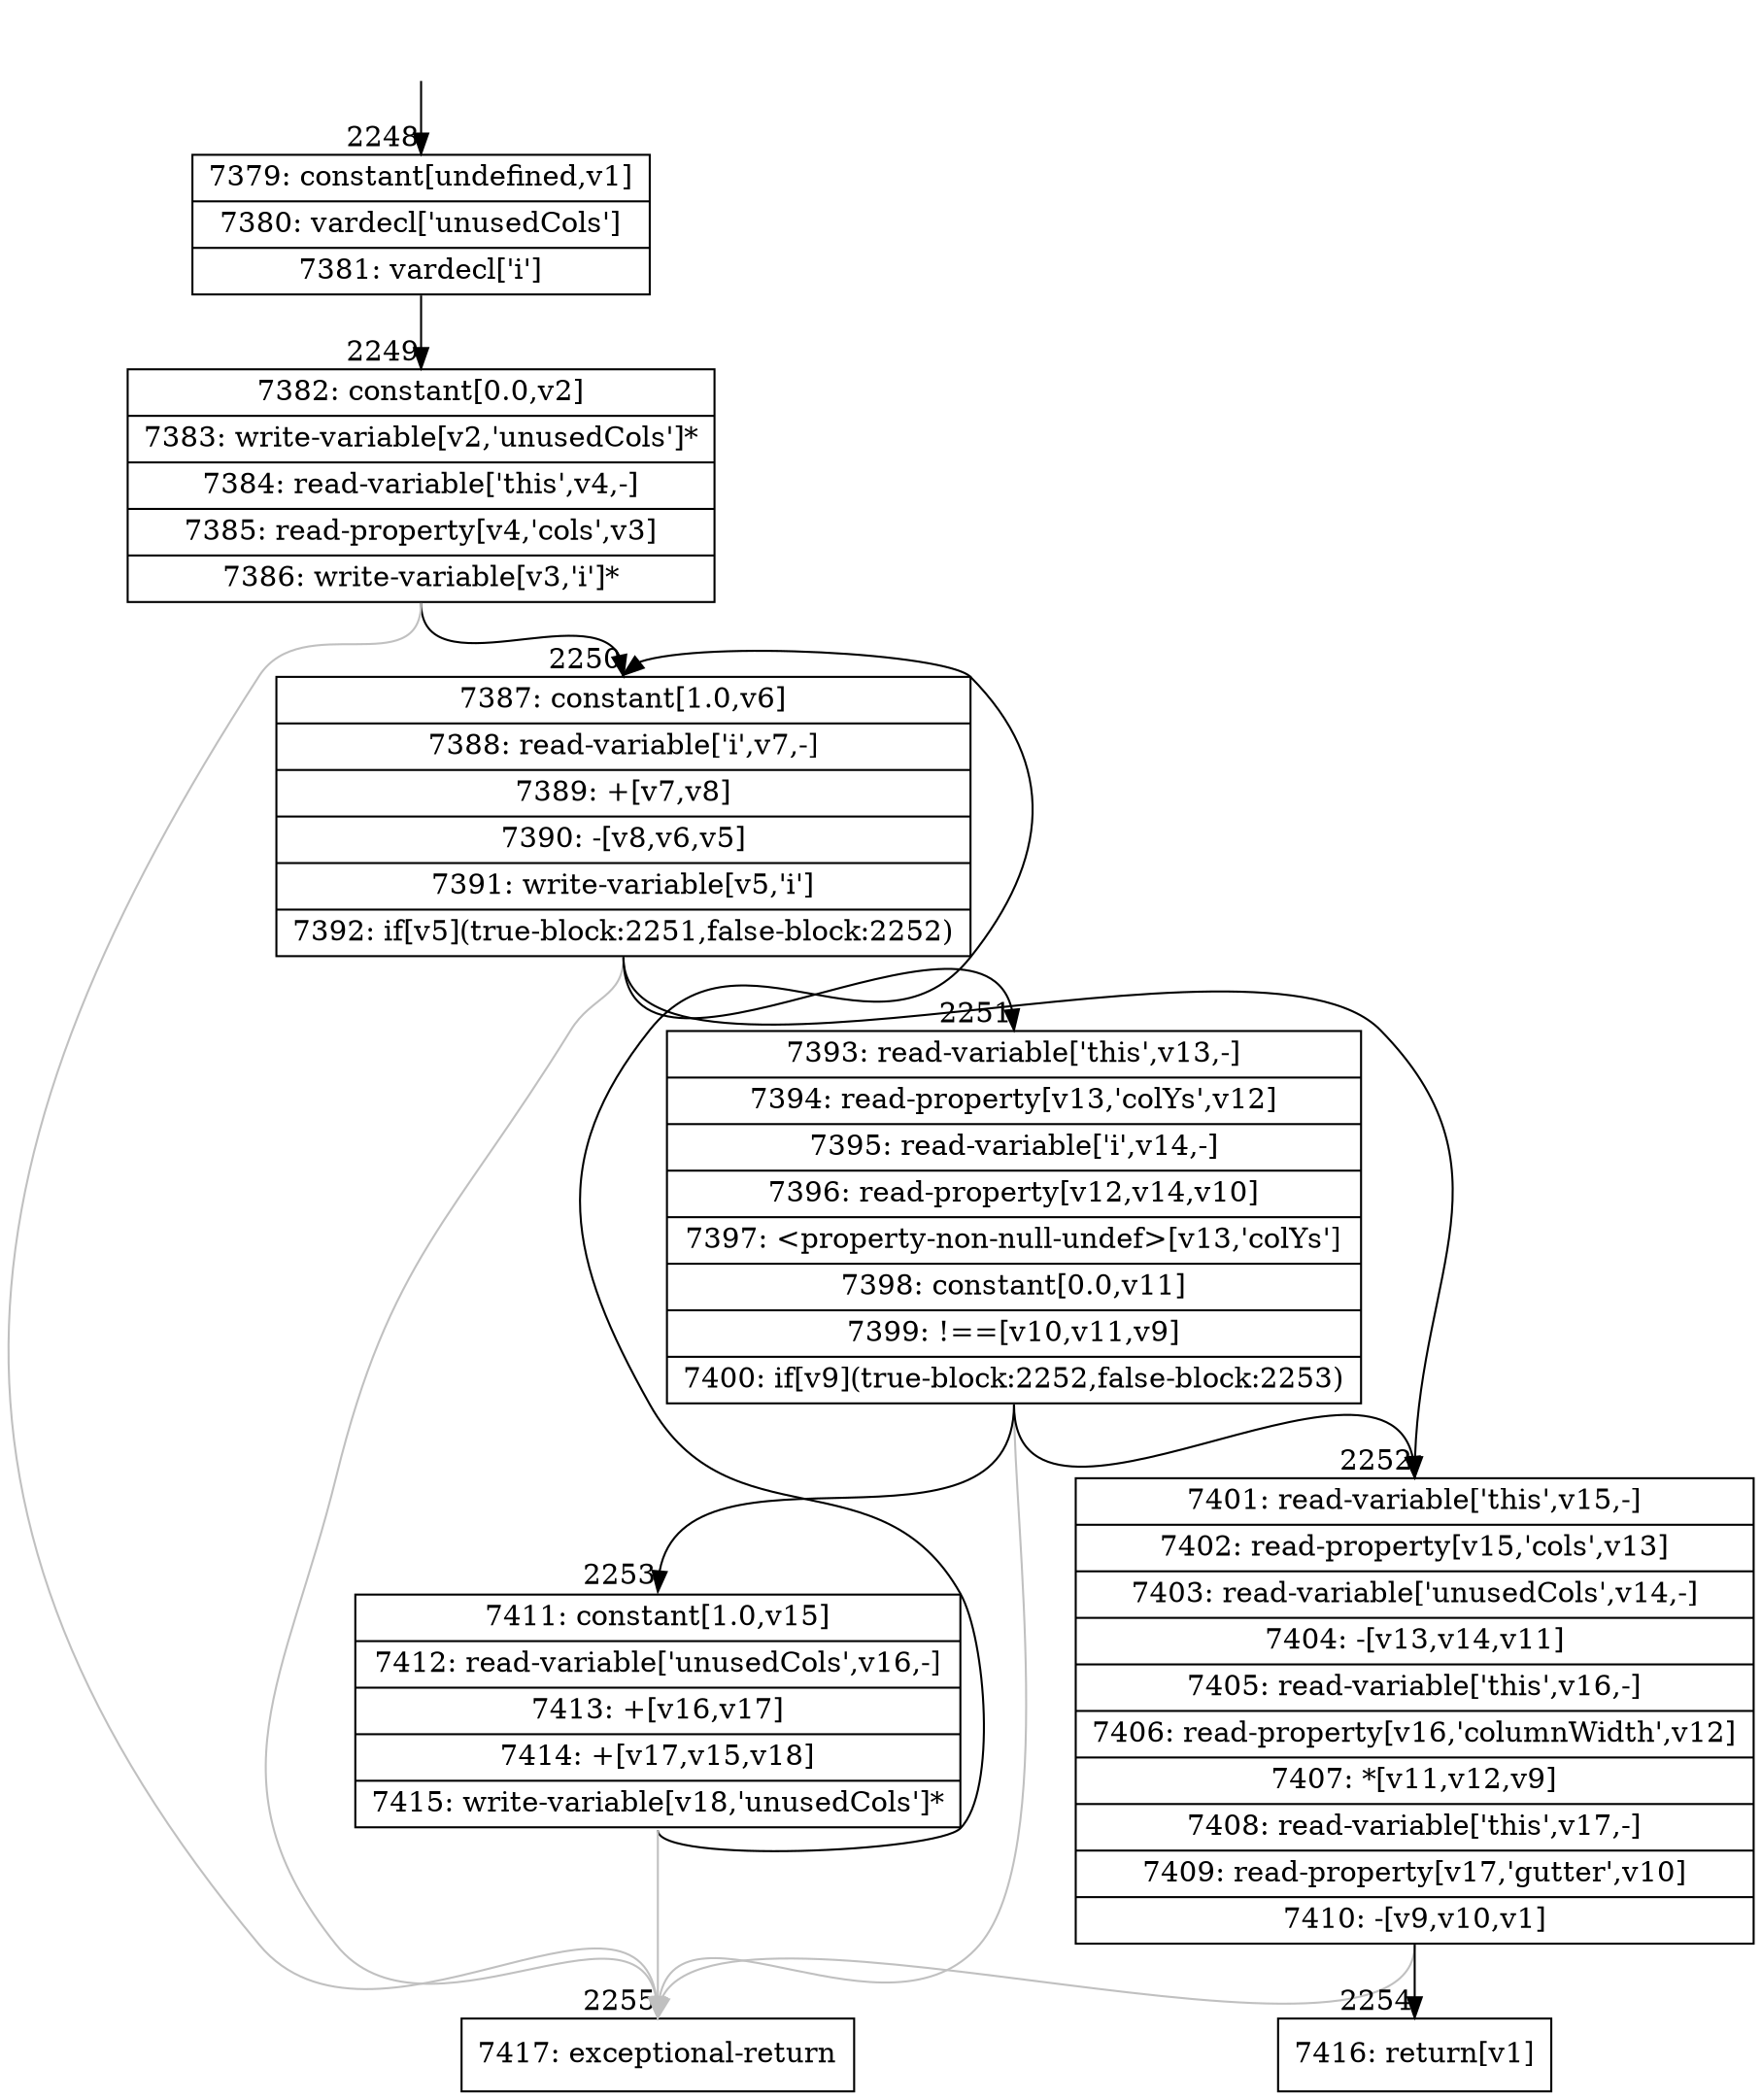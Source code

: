 digraph {
rankdir="TD"
BB_entry201[shape=none,label=""];
BB_entry201 -> BB2248 [tailport=s, headport=n, headlabel="    2248"]
BB2248 [shape=record label="{7379: constant[undefined,v1]|7380: vardecl['unusedCols']|7381: vardecl['i']}" ] 
BB2248 -> BB2249 [tailport=s, headport=n, headlabel="      2249"]
BB2249 [shape=record label="{7382: constant[0.0,v2]|7383: write-variable[v2,'unusedCols']*|7384: read-variable['this',v4,-]|7385: read-property[v4,'cols',v3]|7386: write-variable[v3,'i']*}" ] 
BB2249 -> BB2250 [tailport=s, headport=n, headlabel="      2250"]
BB2249 -> BB2255 [tailport=s, headport=n, color=gray, headlabel="      2255"]
BB2250 [shape=record label="{7387: constant[1.0,v6]|7388: read-variable['i',v7,-]|7389: +[v7,v8]|7390: -[v8,v6,v5]|7391: write-variable[v5,'i']|7392: if[v5](true-block:2251,false-block:2252)}" ] 
BB2250 -> BB2251 [tailport=s, headport=n, headlabel="      2251"]
BB2250 -> BB2252 [tailport=s, headport=n, headlabel="      2252"]
BB2250 -> BB2255 [tailport=s, headport=n, color=gray]
BB2251 [shape=record label="{7393: read-variable['this',v13,-]|7394: read-property[v13,'colYs',v12]|7395: read-variable['i',v14,-]|7396: read-property[v12,v14,v10]|7397: \<property-non-null-undef\>[v13,'colYs']|7398: constant[0.0,v11]|7399: !==[v10,v11,v9]|7400: if[v9](true-block:2252,false-block:2253)}" ] 
BB2251 -> BB2252 [tailport=s, headport=n]
BB2251 -> BB2253 [tailport=s, headport=n, headlabel="      2253"]
BB2251 -> BB2255 [tailport=s, headport=n, color=gray]
BB2252 [shape=record label="{7401: read-variable['this',v15,-]|7402: read-property[v15,'cols',v13]|7403: read-variable['unusedCols',v14,-]|7404: -[v13,v14,v11]|7405: read-variable['this',v16,-]|7406: read-property[v16,'columnWidth',v12]|7407: *[v11,v12,v9]|7408: read-variable['this',v17,-]|7409: read-property[v17,'gutter',v10]|7410: -[v9,v10,v1]}" ] 
BB2252 -> BB2254 [tailport=s, headport=n, headlabel="      2254"]
BB2252 -> BB2255 [tailport=s, headport=n, color=gray]
BB2253 [shape=record label="{7411: constant[1.0,v15]|7412: read-variable['unusedCols',v16,-]|7413: +[v16,v17]|7414: +[v17,v15,v18]|7415: write-variable[v18,'unusedCols']*}" ] 
BB2253 -> BB2250 [tailport=s, headport=n]
BB2253 -> BB2255 [tailport=s, headport=n, color=gray]
BB2254 [shape=record label="{7416: return[v1]}" ] 
BB2255 [shape=record label="{7417: exceptional-return}" ] 
//#$~ 3129
}
